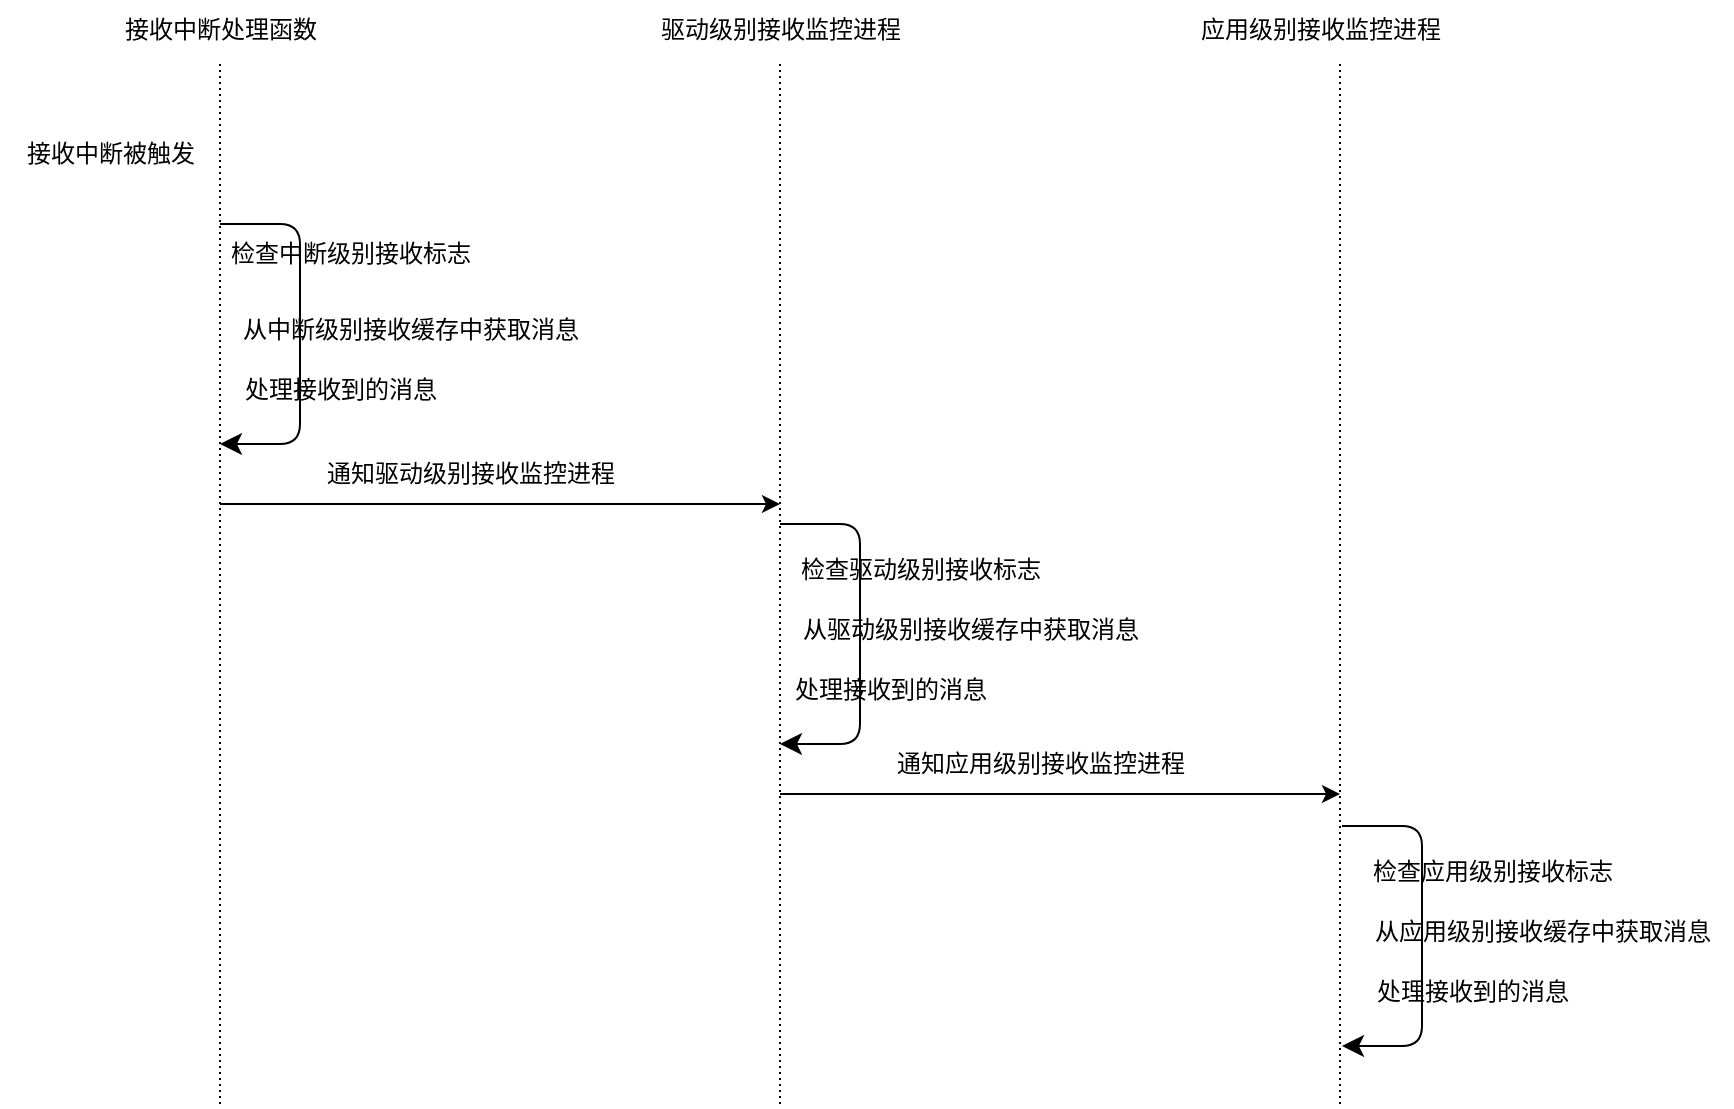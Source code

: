 <mxfile version="22.0.8" type="github">
  <diagram name="Page-1" id="2YBvvXClWsGukQMizWep">
    <mxGraphModel dx="1434" dy="768" grid="1" gridSize="10" guides="1" tooltips="1" connect="1" arrows="1" fold="1" page="1" pageScale="1" pageWidth="850" pageHeight="1100" math="0" shadow="0">
      <root>
        <mxCell id="0" />
        <mxCell id="1" parent="0" />
        <mxCell id="Z067N9Sfoh655GRPXKHz-36" value="" style="edgeStyle=segmentEdgeStyle;endArrow=classic;html=1;rounded=1;endSize=8;startSize=8;" parent="1" edge="1">
          <mxGeometry width="50" height="50" relative="1" as="geometry">
            <mxPoint x="120" y="280" as="sourcePoint" />
            <mxPoint x="120" y="390" as="targetPoint" />
            <Array as="points">
              <mxPoint x="160" y="280" />
              <mxPoint x="160" y="390" />
            </Array>
          </mxGeometry>
        </mxCell>
        <mxCell id="Z067N9Sfoh655GRPXKHz-20" value="" style="endArrow=none;html=1;rounded=0;dashed=1;dashPattern=1 2;" parent="1" edge="1">
          <mxGeometry width="50" height="50" relative="1" as="geometry">
            <mxPoint x="120" y="720" as="sourcePoint" />
            <mxPoint x="120" y="200" as="targetPoint" />
          </mxGeometry>
        </mxCell>
        <mxCell id="Z067N9Sfoh655GRPXKHz-21" value="" style="endArrow=none;html=1;rounded=0;dashed=1;dashPattern=1 2;" parent="1" edge="1">
          <mxGeometry width="50" height="50" relative="1" as="geometry">
            <mxPoint x="400" y="720" as="sourcePoint" />
            <mxPoint x="400" y="200" as="targetPoint" />
          </mxGeometry>
        </mxCell>
        <mxCell id="Z067N9Sfoh655GRPXKHz-23" value="" style="endArrow=none;html=1;rounded=0;dashed=1;dashPattern=1 2;" parent="1" source="Z067N9Sfoh655GRPXKHz-26" edge="1">
          <mxGeometry width="50" height="50" relative="1" as="geometry">
            <mxPoint x="680" y="598" as="sourcePoint" />
            <mxPoint x="680" y="198" as="targetPoint" />
          </mxGeometry>
        </mxCell>
        <mxCell id="Z067N9Sfoh655GRPXKHz-24" value="接收中断处理函数" style="text;html=1;align=center;verticalAlign=middle;resizable=0;points=[];autosize=1;strokeColor=none;fillColor=none;" parent="1" vertex="1">
          <mxGeometry x="60" y="168" width="120" height="30" as="geometry" />
        </mxCell>
        <mxCell id="Z067N9Sfoh655GRPXKHz-25" value="驱动级别接收监控进程" style="text;html=1;align=center;verticalAlign=middle;resizable=0;points=[];autosize=1;strokeColor=none;fillColor=none;" parent="1" vertex="1">
          <mxGeometry x="330" y="168" width="140" height="30" as="geometry" />
        </mxCell>
        <mxCell id="Z067N9Sfoh655GRPXKHz-27" value="接收中断被触发" style="text;html=1;align=center;verticalAlign=middle;resizable=0;points=[];autosize=1;strokeColor=none;fillColor=none;" parent="1" vertex="1">
          <mxGeometry x="10" y="230" width="110" height="30" as="geometry" />
        </mxCell>
        <mxCell id="Z067N9Sfoh655GRPXKHz-28" value="检查中断级别接收标志" style="text;html=1;align=center;verticalAlign=middle;resizable=0;points=[];autosize=1;strokeColor=none;fillColor=none;" parent="1" vertex="1">
          <mxGeometry x="115" y="280" width="140" height="30" as="geometry" />
        </mxCell>
        <mxCell id="Z067N9Sfoh655GRPXKHz-29" value="从中断级别接收缓存中获取消息" style="text;html=1;align=center;verticalAlign=middle;resizable=0;points=[];autosize=1;strokeColor=none;fillColor=none;" parent="1" vertex="1">
          <mxGeometry x="120" y="318" width="190" height="30" as="geometry" />
        </mxCell>
        <mxCell id="Z067N9Sfoh655GRPXKHz-30" value="" style="endArrow=none;html=1;rounded=0;dashed=1;dashPattern=1 2;" parent="1" edge="1">
          <mxGeometry width="50" height="50" relative="1" as="geometry">
            <mxPoint x="680" y="720" as="sourcePoint" />
            <mxPoint x="680" y="200" as="targetPoint" />
          </mxGeometry>
        </mxCell>
        <mxCell id="Z067N9Sfoh655GRPXKHz-26" value="应用级别接收监控进程" style="text;html=1;align=center;verticalAlign=middle;resizable=0;points=[];autosize=1;strokeColor=none;fillColor=none;" parent="1" vertex="1">
          <mxGeometry x="600" y="168" width="140" height="30" as="geometry" />
        </mxCell>
        <mxCell id="Z067N9Sfoh655GRPXKHz-31" value="处理接收到的消息" style="text;html=1;align=center;verticalAlign=middle;resizable=0;points=[];autosize=1;strokeColor=none;fillColor=none;" parent="1" vertex="1">
          <mxGeometry x="120" y="348" width="120" height="30" as="geometry" />
        </mxCell>
        <mxCell id="Z067N9Sfoh655GRPXKHz-38" value="" style="endArrow=classic;html=1;rounded=0;" parent="1" edge="1">
          <mxGeometry width="50" height="50" relative="1" as="geometry">
            <mxPoint x="120" y="420" as="sourcePoint" />
            <mxPoint x="400" y="420" as="targetPoint" />
          </mxGeometry>
        </mxCell>
        <mxCell id="Z067N9Sfoh655GRPXKHz-39" value="通知驱动级别接收监控进程" style="text;html=1;align=center;verticalAlign=middle;resizable=0;points=[];autosize=1;strokeColor=none;fillColor=none;" parent="1" vertex="1">
          <mxGeometry x="160" y="390" width="170" height="30" as="geometry" />
        </mxCell>
        <mxCell id="Z067N9Sfoh655GRPXKHz-40" value="" style="edgeStyle=segmentEdgeStyle;endArrow=classic;html=1;rounded=1;endSize=8;startSize=8;" parent="1" edge="1">
          <mxGeometry width="50" height="50" relative="1" as="geometry">
            <mxPoint x="400" y="430" as="sourcePoint" />
            <mxPoint x="400" y="540" as="targetPoint" />
            <Array as="points">
              <mxPoint x="440" y="430" />
              <mxPoint x="440" y="540" />
            </Array>
          </mxGeometry>
        </mxCell>
        <mxCell id="Z067N9Sfoh655GRPXKHz-41" value="检查驱动级别接收标志" style="text;html=1;align=center;verticalAlign=middle;resizable=0;points=[];autosize=1;strokeColor=none;fillColor=none;" parent="1" vertex="1">
          <mxGeometry x="400" y="438" width="140" height="30" as="geometry" />
        </mxCell>
        <mxCell id="Z067N9Sfoh655GRPXKHz-42" value="从驱动级别接收缓存中获取消息" style="text;html=1;align=center;verticalAlign=middle;resizable=0;points=[];autosize=1;strokeColor=none;fillColor=none;" parent="1" vertex="1">
          <mxGeometry x="400" y="468" width="190" height="30" as="geometry" />
        </mxCell>
        <mxCell id="Z067N9Sfoh655GRPXKHz-43" value="处理接收到的消息" style="text;html=1;align=center;verticalAlign=middle;resizable=0;points=[];autosize=1;strokeColor=none;fillColor=none;" parent="1" vertex="1">
          <mxGeometry x="395" y="498" width="120" height="30" as="geometry" />
        </mxCell>
        <mxCell id="Z067N9Sfoh655GRPXKHz-44" value="" style="endArrow=classic;html=1;rounded=0;" parent="1" edge="1">
          <mxGeometry width="50" height="50" relative="1" as="geometry">
            <mxPoint x="400" y="565" as="sourcePoint" />
            <mxPoint x="680" y="565" as="targetPoint" />
          </mxGeometry>
        </mxCell>
        <mxCell id="Z067N9Sfoh655GRPXKHz-45" value="通知应用级别接收监控进程" style="text;html=1;align=center;verticalAlign=middle;resizable=0;points=[];autosize=1;strokeColor=none;fillColor=none;" parent="1" vertex="1">
          <mxGeometry x="445" y="535" width="170" height="30" as="geometry" />
        </mxCell>
        <mxCell id="Z067N9Sfoh655GRPXKHz-46" value="" style="edgeStyle=segmentEdgeStyle;endArrow=classic;html=1;rounded=1;endSize=8;startSize=8;" parent="1" edge="1">
          <mxGeometry width="50" height="50" relative="1" as="geometry">
            <mxPoint x="681" y="581" as="sourcePoint" />
            <mxPoint x="681" y="691" as="targetPoint" />
            <Array as="points">
              <mxPoint x="721" y="581" />
              <mxPoint x="721" y="691" />
            </Array>
          </mxGeometry>
        </mxCell>
        <mxCell id="Z067N9Sfoh655GRPXKHz-47" value="检查应用级别接收标志" style="text;html=1;align=center;verticalAlign=middle;resizable=0;points=[];autosize=1;strokeColor=none;fillColor=none;" parent="1" vertex="1">
          <mxGeometry x="686" y="589" width="140" height="30" as="geometry" />
        </mxCell>
        <mxCell id="Z067N9Sfoh655GRPXKHz-48" value="从应用级别接收缓存中获取消息" style="text;html=1;align=center;verticalAlign=middle;resizable=0;points=[];autosize=1;strokeColor=none;fillColor=none;" parent="1" vertex="1">
          <mxGeometry x="686" y="619" width="190" height="30" as="geometry" />
        </mxCell>
        <mxCell id="Z067N9Sfoh655GRPXKHz-49" value="处理接收到的消息" style="text;html=1;align=center;verticalAlign=middle;resizable=0;points=[];autosize=1;strokeColor=none;fillColor=none;" parent="1" vertex="1">
          <mxGeometry x="686" y="649" width="120" height="30" as="geometry" />
        </mxCell>
      </root>
    </mxGraphModel>
  </diagram>
</mxfile>
